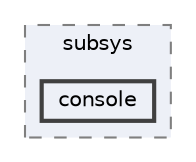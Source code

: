 digraph "build/zephyr/CMakeFiles/zephyr.dir/subsys/console"
{
 // LATEX_PDF_SIZE
  bgcolor="transparent";
  edge [fontname=Helvetica,fontsize=10,labelfontname=Helvetica,labelfontsize=10];
  node [fontname=Helvetica,fontsize=10,shape=box,height=0.2,width=0.4];
  compound=true
  subgraph clusterdir_e812440393ac7bb804e1a25bff2a7c7a {
    graph [ bgcolor="#edf0f7", pencolor="grey50", label="subsys", fontname=Helvetica,fontsize=10 style="filled,dashed", URL="dir_e812440393ac7bb804e1a25bff2a7c7a.html",tooltip=""]
  dir_0acbec23560ba89ad469da4b387c5717 [label="console", fillcolor="#edf0f7", color="grey25", style="filled,bold", URL="dir_0acbec23560ba89ad469da4b387c5717.html",tooltip=""];
  }
}
